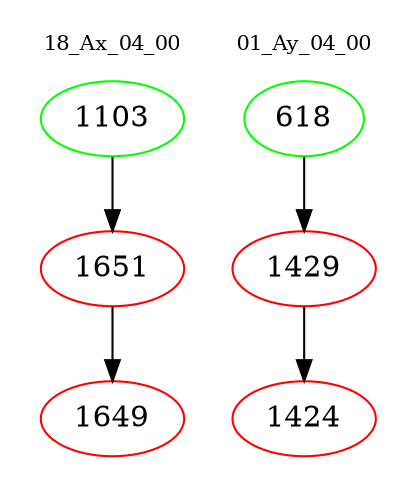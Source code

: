 digraph{
subgraph cluster_0 {
color = white
label = "18_Ax_04_00";
fontsize=10;
T0_1103 [label="1103", color="green"]
T0_1103 -> T0_1651 [color="black"]
T0_1651 [label="1651", color="red"]
T0_1651 -> T0_1649 [color="black"]
T0_1649 [label="1649", color="red"]
}
subgraph cluster_1 {
color = white
label = "01_Ay_04_00";
fontsize=10;
T1_618 [label="618", color="green"]
T1_618 -> T1_1429 [color="black"]
T1_1429 [label="1429", color="red"]
T1_1429 -> T1_1424 [color="black"]
T1_1424 [label="1424", color="red"]
}
}

